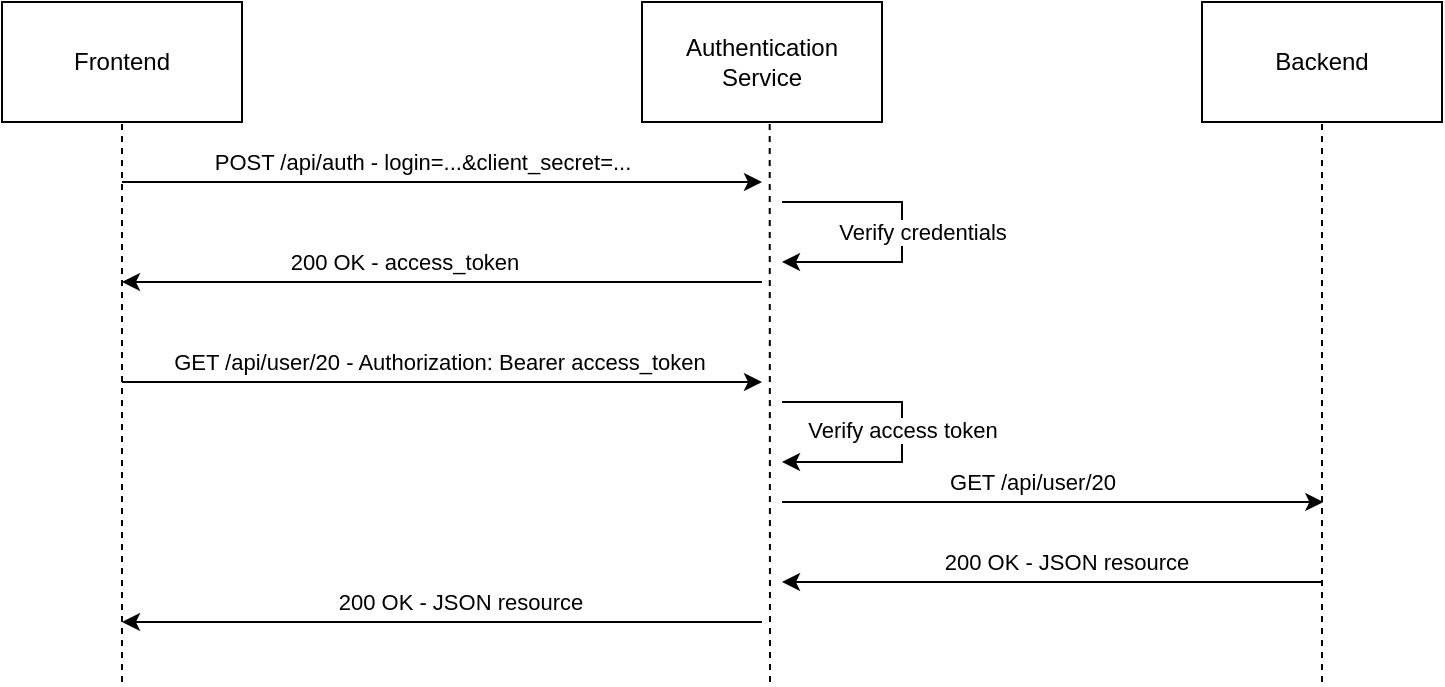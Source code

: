 <mxfile version="22.1.2" type="device">
  <diagram name="Page-1" id="VGhmEhlI-8yYinhqzBBe">
    <mxGraphModel dx="1395" dy="699" grid="1" gridSize="10" guides="1" tooltips="1" connect="1" arrows="1" fold="1" page="1" pageScale="1" pageWidth="827" pageHeight="1169" math="0" shadow="0">
      <root>
        <mxCell id="0" />
        <mxCell id="1" parent="0" />
        <mxCell id="35nPywRhBjiYkcxSjMtT-1" value="Frontend" style="rounded=0;whiteSpace=wrap;html=1;" vertex="1" parent="1">
          <mxGeometry x="70" y="60" width="120" height="60" as="geometry" />
        </mxCell>
        <mxCell id="35nPywRhBjiYkcxSjMtT-2" value="Authentication Service" style="rounded=0;whiteSpace=wrap;html=1;" vertex="1" parent="1">
          <mxGeometry x="390" y="60" width="120" height="60" as="geometry" />
        </mxCell>
        <mxCell id="35nPywRhBjiYkcxSjMtT-3" value="Backend" style="rounded=0;whiteSpace=wrap;html=1;" vertex="1" parent="1">
          <mxGeometry x="670" y="60" width="120" height="60" as="geometry" />
        </mxCell>
        <mxCell id="35nPywRhBjiYkcxSjMtT-9" value="" style="endArrow=none;dashed=1;html=1;rounded=0;entryX=0.5;entryY=1;entryDx=0;entryDy=0;" edge="1" parent="1" target="35nPywRhBjiYkcxSjMtT-1">
          <mxGeometry width="50" height="50" relative="1" as="geometry">
            <mxPoint x="130" y="400" as="sourcePoint" />
            <mxPoint x="170" y="200" as="targetPoint" />
          </mxGeometry>
        </mxCell>
        <mxCell id="35nPywRhBjiYkcxSjMtT-10" value="" style="endArrow=none;dashed=1;html=1;rounded=0;entryX=0.532;entryY=0.998;entryDx=0;entryDy=0;entryPerimeter=0;" edge="1" parent="1" target="35nPywRhBjiYkcxSjMtT-2">
          <mxGeometry width="50" height="50" relative="1" as="geometry">
            <mxPoint x="454" y="400" as="sourcePoint" />
            <mxPoint x="456" y="130" as="targetPoint" />
          </mxGeometry>
        </mxCell>
        <mxCell id="35nPywRhBjiYkcxSjMtT-11" value="" style="endArrow=none;dashed=1;html=1;rounded=0;entryX=0.5;entryY=1;entryDx=0;entryDy=0;" edge="1" parent="1" target="35nPywRhBjiYkcxSjMtT-3">
          <mxGeometry width="50" height="50" relative="1" as="geometry">
            <mxPoint x="730" y="400" as="sourcePoint" />
            <mxPoint x="730" y="140" as="targetPoint" />
          </mxGeometry>
        </mxCell>
        <mxCell id="35nPywRhBjiYkcxSjMtT-13" value="" style="endArrow=classic;html=1;rounded=0;" edge="1" parent="1">
          <mxGeometry width="50" height="50" relative="1" as="geometry">
            <mxPoint x="130" y="150" as="sourcePoint" />
            <mxPoint x="450" y="150" as="targetPoint" />
          </mxGeometry>
        </mxCell>
        <mxCell id="35nPywRhBjiYkcxSjMtT-14" value="POST /api/auth - login=...&amp;amp;client_secret=..." style="edgeLabel;html=1;align=center;verticalAlign=middle;resizable=0;points=[];" vertex="1" connectable="0" parent="35nPywRhBjiYkcxSjMtT-13">
          <mxGeometry x="-0.748" y="-1" relative="1" as="geometry">
            <mxPoint x="109" y="-11" as="offset" />
          </mxGeometry>
        </mxCell>
        <mxCell id="35nPywRhBjiYkcxSjMtT-15" value="" style="endArrow=classic;html=1;rounded=0;" edge="1" parent="1">
          <mxGeometry width="50" height="50" relative="1" as="geometry">
            <mxPoint x="450" y="200" as="sourcePoint" />
            <mxPoint x="130" y="200" as="targetPoint" />
          </mxGeometry>
        </mxCell>
        <mxCell id="35nPywRhBjiYkcxSjMtT-19" value="200 OK - access_token" style="edgeLabel;html=1;align=center;verticalAlign=middle;resizable=0;points=[];" vertex="1" connectable="0" parent="35nPywRhBjiYkcxSjMtT-15">
          <mxGeometry x="0.398" y="1" relative="1" as="geometry">
            <mxPoint x="44" y="-11" as="offset" />
          </mxGeometry>
        </mxCell>
        <mxCell id="35nPywRhBjiYkcxSjMtT-16" value="" style="endArrow=classic;html=1;rounded=0;" edge="1" parent="1">
          <mxGeometry width="50" height="50" relative="1" as="geometry">
            <mxPoint x="460" y="160" as="sourcePoint" />
            <mxPoint x="460" y="190" as="targetPoint" />
            <Array as="points">
              <mxPoint x="520" y="160" />
              <mxPoint x="520" y="190" />
            </Array>
          </mxGeometry>
        </mxCell>
        <mxCell id="35nPywRhBjiYkcxSjMtT-17" value="Verify credentials" style="edgeLabel;html=1;align=center;verticalAlign=middle;resizable=0;points=[];" vertex="1" connectable="0" parent="35nPywRhBjiYkcxSjMtT-16">
          <mxGeometry x="0.003" relative="1" as="geometry">
            <mxPoint x="10" as="offset" />
          </mxGeometry>
        </mxCell>
        <mxCell id="35nPywRhBjiYkcxSjMtT-20" value="" style="endArrow=classic;html=1;rounded=0;" edge="1" parent="1">
          <mxGeometry width="50" height="50" relative="1" as="geometry">
            <mxPoint x="130" y="250" as="sourcePoint" />
            <mxPoint x="450" y="250" as="targetPoint" />
          </mxGeometry>
        </mxCell>
        <mxCell id="35nPywRhBjiYkcxSjMtT-21" value="GET /api/user/20 - Authorization: Bearer access_token&amp;nbsp;" style="edgeLabel;html=1;align=center;verticalAlign=middle;resizable=0;points=[];" vertex="1" connectable="0" parent="35nPywRhBjiYkcxSjMtT-20">
          <mxGeometry x="-0.894" relative="1" as="geometry">
            <mxPoint x="143" y="-10" as="offset" />
          </mxGeometry>
        </mxCell>
        <mxCell id="35nPywRhBjiYkcxSjMtT-22" value="" style="endArrow=classic;html=1;rounded=0;" edge="1" parent="1">
          <mxGeometry width="50" height="50" relative="1" as="geometry">
            <mxPoint x="460" y="310" as="sourcePoint" />
            <mxPoint x="730.667" y="310" as="targetPoint" />
          </mxGeometry>
        </mxCell>
        <mxCell id="35nPywRhBjiYkcxSjMtT-25" value="GET /api/user/20" style="edgeLabel;html=1;align=center;verticalAlign=middle;resizable=0;points=[];" vertex="1" connectable="0" parent="35nPywRhBjiYkcxSjMtT-22">
          <mxGeometry x="-0.078" relative="1" as="geometry">
            <mxPoint y="-10" as="offset" />
          </mxGeometry>
        </mxCell>
        <mxCell id="35nPywRhBjiYkcxSjMtT-23" value="" style="endArrow=classic;html=1;rounded=0;" edge="1" parent="1">
          <mxGeometry width="50" height="50" relative="1" as="geometry">
            <mxPoint x="460" y="260" as="sourcePoint" />
            <mxPoint x="460" y="290" as="targetPoint" />
            <Array as="points">
              <mxPoint x="520" y="260" />
              <mxPoint x="520" y="290" />
            </Array>
          </mxGeometry>
        </mxCell>
        <mxCell id="35nPywRhBjiYkcxSjMtT-24" value="Verify access token" style="edgeLabel;html=1;align=center;verticalAlign=middle;resizable=0;points=[];" vertex="1" connectable="0" parent="35nPywRhBjiYkcxSjMtT-23">
          <mxGeometry x="-0.022" relative="1" as="geometry">
            <mxPoint as="offset" />
          </mxGeometry>
        </mxCell>
        <mxCell id="35nPywRhBjiYkcxSjMtT-26" value="" style="endArrow=classic;html=1;rounded=0;" edge="1" parent="1">
          <mxGeometry width="50" height="50" relative="1" as="geometry">
            <mxPoint x="730" y="350" as="sourcePoint" />
            <mxPoint x="460" y="350" as="targetPoint" />
          </mxGeometry>
        </mxCell>
        <mxCell id="35nPywRhBjiYkcxSjMtT-27" value="200 OK - JSON resource" style="edgeLabel;html=1;align=center;verticalAlign=middle;resizable=0;points=[];" vertex="1" connectable="0" parent="35nPywRhBjiYkcxSjMtT-26">
          <mxGeometry x="-0.052" y="2" relative="1" as="geometry">
            <mxPoint y="-12" as="offset" />
          </mxGeometry>
        </mxCell>
        <mxCell id="35nPywRhBjiYkcxSjMtT-28" value="" style="endArrow=classic;html=1;rounded=0;" edge="1" parent="1">
          <mxGeometry width="50" height="50" relative="1" as="geometry">
            <mxPoint x="450" y="370" as="sourcePoint" />
            <mxPoint x="130" y="370" as="targetPoint" />
          </mxGeometry>
        </mxCell>
        <mxCell id="35nPywRhBjiYkcxSjMtT-29" value="200 OK - JSON resource" style="edgeLabel;html=1;align=center;verticalAlign=middle;resizable=0;points=[];" vertex="1" connectable="0" parent="35nPywRhBjiYkcxSjMtT-28">
          <mxGeometry x="-0.052" y="2" relative="1" as="geometry">
            <mxPoint y="-12" as="offset" />
          </mxGeometry>
        </mxCell>
      </root>
    </mxGraphModel>
  </diagram>
</mxfile>
